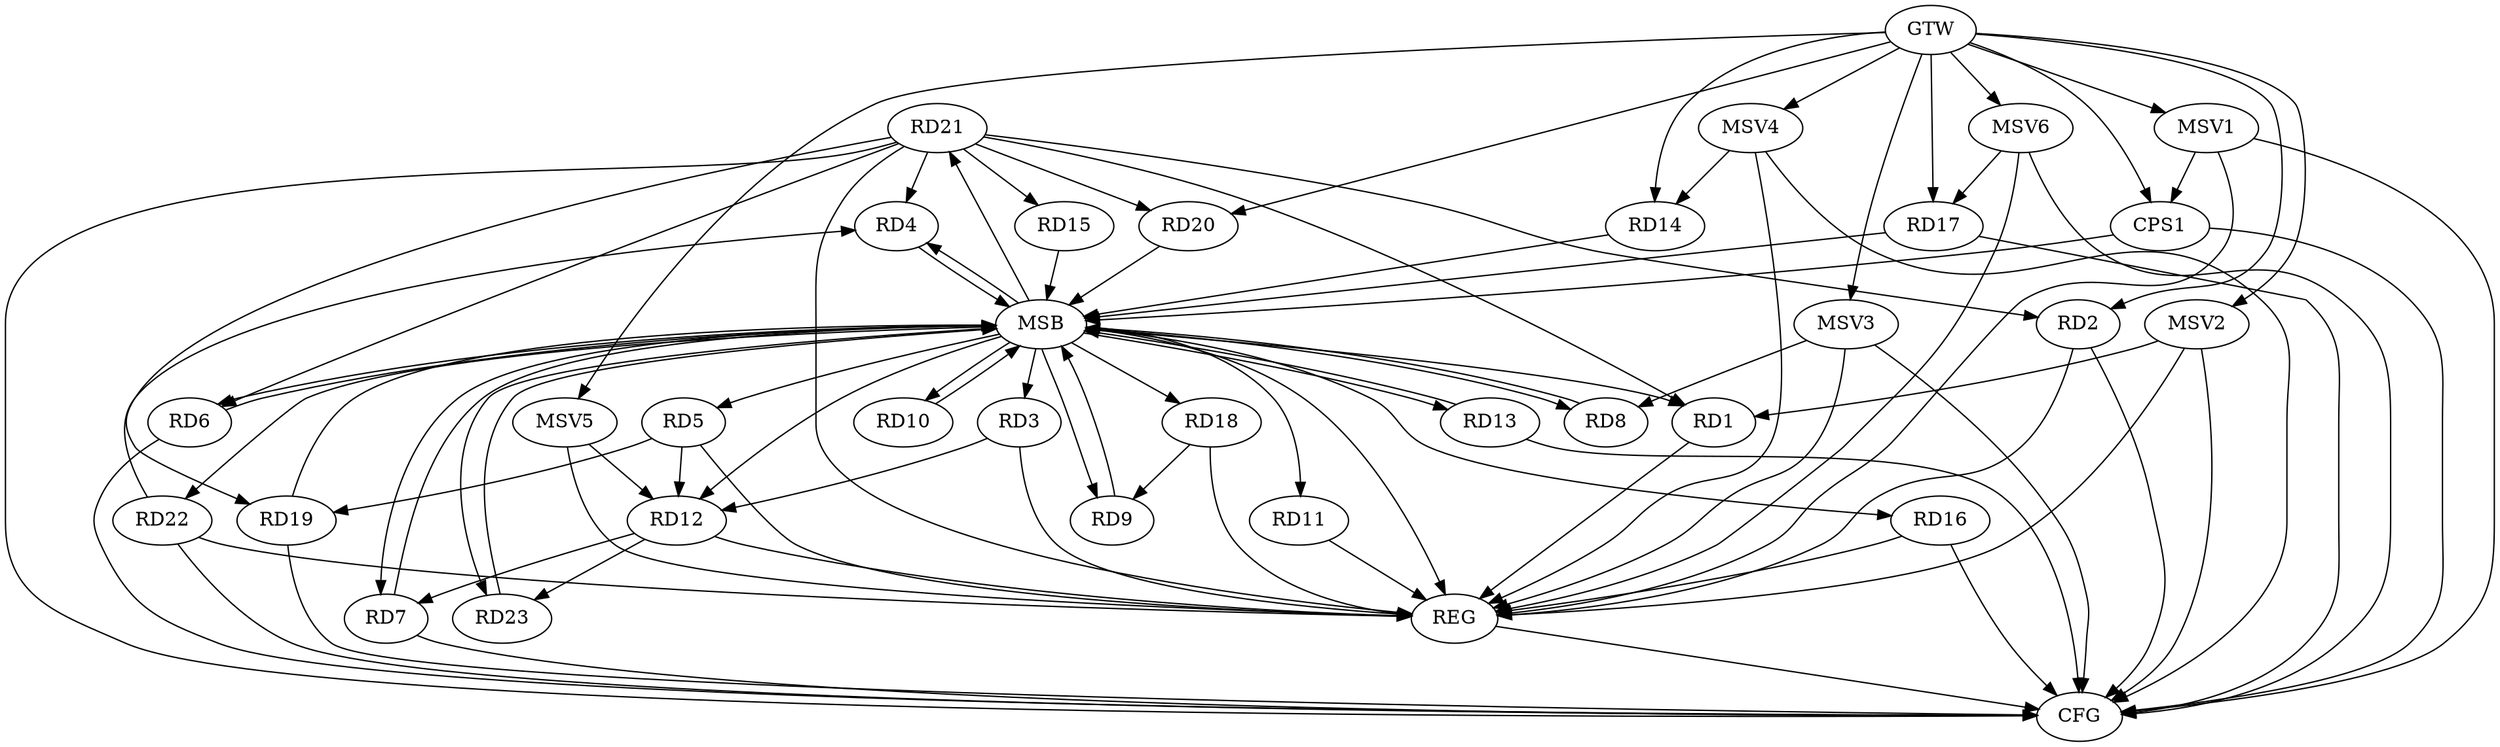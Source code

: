 strict digraph G {
  RD1 [ label="RD1" ];
  RD2 [ label="RD2" ];
  RD3 [ label="RD3" ];
  RD4 [ label="RD4" ];
  RD5 [ label="RD5" ];
  RD6 [ label="RD6" ];
  RD7 [ label="RD7" ];
  RD8 [ label="RD8" ];
  RD9 [ label="RD9" ];
  RD10 [ label="RD10" ];
  RD11 [ label="RD11" ];
  RD12 [ label="RD12" ];
  RD13 [ label="RD13" ];
  RD14 [ label="RD14" ];
  RD15 [ label="RD15" ];
  RD16 [ label="RD16" ];
  RD17 [ label="RD17" ];
  RD18 [ label="RD18" ];
  RD19 [ label="RD19" ];
  RD20 [ label="RD20" ];
  RD21 [ label="RD21" ];
  RD22 [ label="RD22" ];
  RD23 [ label="RD23" ];
  CPS1 [ label="CPS1" ];
  GTW [ label="GTW" ];
  REG [ label="REG" ];
  MSB [ label="MSB" ];
  CFG [ label="CFG" ];
  MSV1 [ label="MSV1" ];
  MSV2 [ label="MSV2" ];
  MSV3 [ label="MSV3" ];
  MSV4 [ label="MSV4" ];
  MSV5 [ label="MSV5" ];
  MSV6 [ label="MSV6" ];
  RD3 -> RD12;
  RD21 -> RD4;
  RD22 -> RD4;
  RD5 -> RD12;
  RD5 -> RD19;
  RD21 -> RD6;
  RD12 -> RD7;
  RD18 -> RD9;
  RD12 -> RD23;
  RD21 -> RD15;
  RD21 -> RD19;
  GTW -> RD2;
  GTW -> RD14;
  GTW -> RD17;
  GTW -> RD20;
  GTW -> CPS1;
  RD1 -> REG;
  RD2 -> REG;
  RD3 -> REG;
  RD5 -> REG;
  RD11 -> REG;
  RD12 -> REG;
  RD16 -> REG;
  RD18 -> REG;
  RD21 -> REG;
  RD22 -> REG;
  RD4 -> MSB;
  MSB -> RD5;
  MSB -> RD6;
  MSB -> RD21;
  MSB -> RD22;
  MSB -> REG;
  RD6 -> MSB;
  RD7 -> MSB;
  MSB -> RD9;
  RD8 -> MSB;
  RD9 -> MSB;
  RD10 -> MSB;
  MSB -> RD1;
  RD13 -> MSB;
  MSB -> RD7;
  MSB -> RD11;
  MSB -> RD16;
  MSB -> RD23;
  RD14 -> MSB;
  MSB -> RD3;
  MSB -> RD4;
  MSB -> RD8;
  MSB -> RD18;
  RD15 -> MSB;
  MSB -> RD13;
  RD17 -> MSB;
  MSB -> RD12;
  RD19 -> MSB;
  RD20 -> MSB;
  RD23 -> MSB;
  MSB -> RD10;
  CPS1 -> MSB;
  CPS1 -> CFG;
  RD19 -> CFG;
  RD6 -> CFG;
  RD7 -> CFG;
  RD13 -> CFG;
  RD16 -> CFG;
  RD2 -> CFG;
  RD22 -> CFG;
  RD17 -> CFG;
  REG -> CFG;
  RD21 -> CFG;
  RD21 -> RD2;
  RD21 -> RD20;
  RD21 -> RD1;
  MSV1 -> CPS1;
  GTW -> MSV1;
  MSV1 -> REG;
  MSV1 -> CFG;
  MSV2 -> RD1;
  GTW -> MSV2;
  MSV2 -> REG;
  MSV2 -> CFG;
  MSV3 -> RD8;
  GTW -> MSV3;
  MSV3 -> REG;
  MSV3 -> CFG;
  MSV4 -> RD14;
  GTW -> MSV4;
  MSV4 -> REG;
  MSV4 -> CFG;
  MSV5 -> RD12;
  GTW -> MSV5;
  MSV5 -> REG;
  MSV6 -> RD17;
  GTW -> MSV6;
  MSV6 -> REG;
  MSV6 -> CFG;
}
